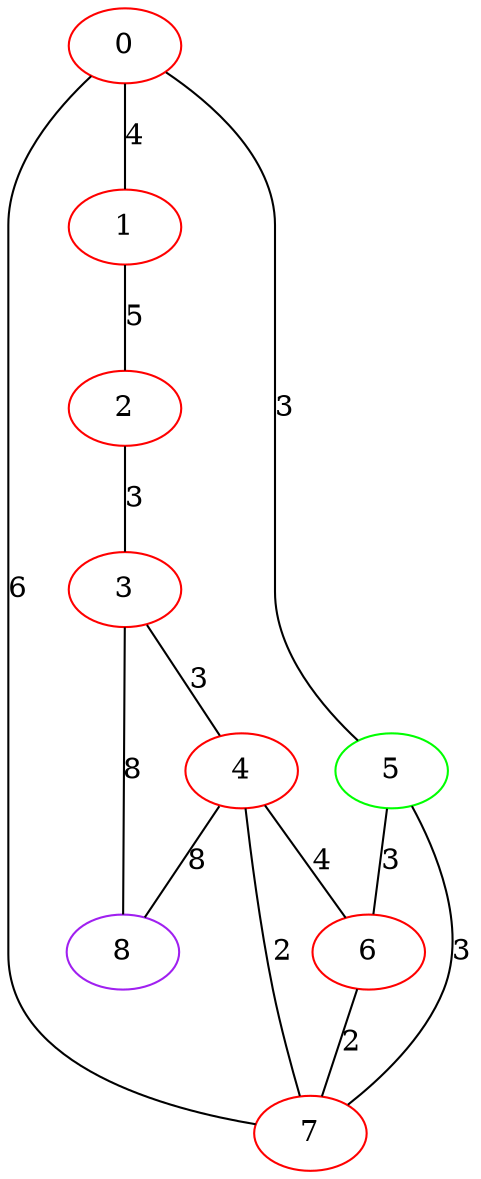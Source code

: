 graph "" {
0 [color=red, weight=1];
1 [color=red, weight=1];
2 [color=red, weight=1];
3 [color=red, weight=1];
4 [color=red, weight=1];
5 [color=green, weight=2];
6 [color=red, weight=1];
7 [color=red, weight=1];
8 [color=purple, weight=4];
0 -- 1  [key=0, label=4];
0 -- 5  [key=0, label=3];
0 -- 7  [key=0, label=6];
1 -- 2  [key=0, label=5];
2 -- 3  [key=0, label=3];
3 -- 8  [key=0, label=8];
3 -- 4  [key=0, label=3];
4 -- 8  [key=0, label=8];
4 -- 6  [key=0, label=4];
4 -- 7  [key=0, label=2];
5 -- 6  [key=0, label=3];
5 -- 7  [key=0, label=3];
6 -- 7  [key=0, label=2];
}
